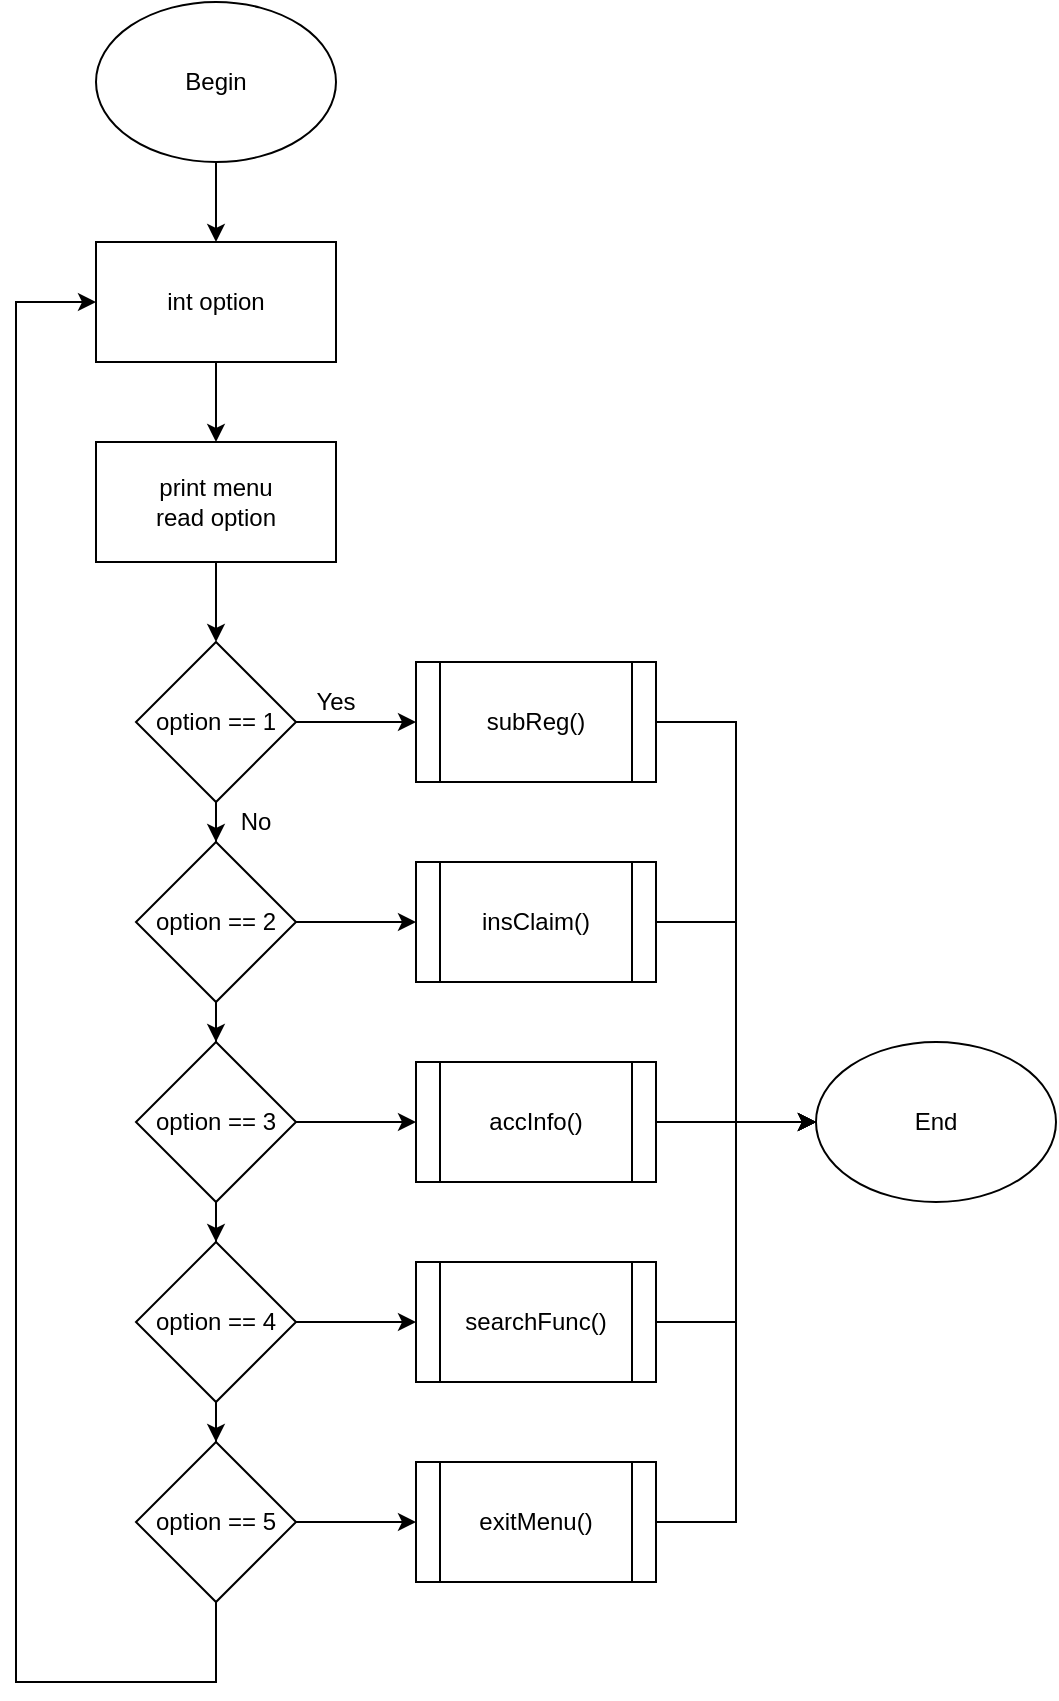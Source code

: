 <mxfile version="13.0.3" type="device"><diagram id="_0iqwf8EjC82LNxhLyO2" name="Page-1"><mxGraphModel dx="1422" dy="822" grid="1" gridSize="10" guides="1" tooltips="1" connect="1" arrows="1" fold="1" page="1" pageScale="1" pageWidth="850" pageHeight="1100" math="0" shadow="0"><root><mxCell id="0"/><mxCell id="1" parent="0"/><mxCell id="CFLe_kiqcFuqe4gZA5lS-3" value="" style="edgeStyle=orthogonalEdgeStyle;rounded=0;orthogonalLoop=1;jettySize=auto;html=1;" edge="1" parent="1" source="CFLe_kiqcFuqe4gZA5lS-1" target="CFLe_kiqcFuqe4gZA5lS-2"><mxGeometry relative="1" as="geometry"/></mxCell><mxCell id="CFLe_kiqcFuqe4gZA5lS-1" value="Begin" style="ellipse;whiteSpace=wrap;html=1;" vertex="1" parent="1"><mxGeometry x="120" y="40" width="120" height="80" as="geometry"/></mxCell><mxCell id="CFLe_kiqcFuqe4gZA5lS-5" value="" style="edgeStyle=orthogonalEdgeStyle;rounded=0;orthogonalLoop=1;jettySize=auto;html=1;" edge="1" parent="1" source="CFLe_kiqcFuqe4gZA5lS-2" target="CFLe_kiqcFuqe4gZA5lS-4"><mxGeometry relative="1" as="geometry"/></mxCell><mxCell id="CFLe_kiqcFuqe4gZA5lS-2" value="int option" style="rounded=0;whiteSpace=wrap;html=1;" vertex="1" parent="1"><mxGeometry x="120" y="160" width="120" height="60" as="geometry"/></mxCell><mxCell id="CFLe_kiqcFuqe4gZA5lS-7" value="" style="edgeStyle=orthogonalEdgeStyle;rounded=0;orthogonalLoop=1;jettySize=auto;html=1;" edge="1" parent="1" source="CFLe_kiqcFuqe4gZA5lS-4" target="CFLe_kiqcFuqe4gZA5lS-6"><mxGeometry relative="1" as="geometry"/></mxCell><mxCell id="CFLe_kiqcFuqe4gZA5lS-4" value="print menu&lt;br&gt;read option" style="rounded=0;whiteSpace=wrap;html=1;" vertex="1" parent="1"><mxGeometry x="120" y="260" width="120" height="60" as="geometry"/></mxCell><mxCell id="CFLe_kiqcFuqe4gZA5lS-9" value="" style="edgeStyle=orthogonalEdgeStyle;rounded=0;orthogonalLoop=1;jettySize=auto;html=1;" edge="1" parent="1" source="CFLe_kiqcFuqe4gZA5lS-6" target="CFLe_kiqcFuqe4gZA5lS-8"><mxGeometry relative="1" as="geometry"/></mxCell><mxCell id="CFLe_kiqcFuqe4gZA5lS-12" value="" style="edgeStyle=orthogonalEdgeStyle;rounded=0;orthogonalLoop=1;jettySize=auto;html=1;" edge="1" parent="1" source="CFLe_kiqcFuqe4gZA5lS-6" target="CFLe_kiqcFuqe4gZA5lS-11"><mxGeometry relative="1" as="geometry"/></mxCell><mxCell id="CFLe_kiqcFuqe4gZA5lS-6" value="option == 1" style="rhombus;whiteSpace=wrap;html=1;" vertex="1" parent="1"><mxGeometry x="140" y="360" width="80" height="80" as="geometry"/></mxCell><mxCell id="CFLe_kiqcFuqe4gZA5lS-34" style="edgeStyle=orthogonalEdgeStyle;rounded=0;orthogonalLoop=1;jettySize=auto;html=1;entryX=0;entryY=0.5;entryDx=0;entryDy=0;" edge="1" parent="1" source="CFLe_kiqcFuqe4gZA5lS-8" target="CFLe_kiqcFuqe4gZA5lS-33"><mxGeometry relative="1" as="geometry"/></mxCell><mxCell id="CFLe_kiqcFuqe4gZA5lS-8" value="subReg()" style="shape=process;whiteSpace=wrap;html=1;backgroundOutline=1;" vertex="1" parent="1"><mxGeometry x="280" y="370" width="120" height="60" as="geometry"/></mxCell><mxCell id="CFLe_kiqcFuqe4gZA5lS-35" style="edgeStyle=orthogonalEdgeStyle;rounded=0;orthogonalLoop=1;jettySize=auto;html=1;entryX=0;entryY=0.5;entryDx=0;entryDy=0;" edge="1" parent="1" source="CFLe_kiqcFuqe4gZA5lS-10" target="CFLe_kiqcFuqe4gZA5lS-33"><mxGeometry relative="1" as="geometry"/></mxCell><mxCell id="CFLe_kiqcFuqe4gZA5lS-10" value="insClaim()" style="shape=process;whiteSpace=wrap;html=1;backgroundOutline=1;" vertex="1" parent="1"><mxGeometry x="280" y="470" width="120" height="60" as="geometry"/></mxCell><mxCell id="CFLe_kiqcFuqe4gZA5lS-15" value="" style="edgeStyle=orthogonalEdgeStyle;rounded=0;orthogonalLoop=1;jettySize=auto;html=1;" edge="1" parent="1" source="CFLe_kiqcFuqe4gZA5lS-11" target="CFLe_kiqcFuqe4gZA5lS-10"><mxGeometry relative="1" as="geometry"/></mxCell><mxCell id="CFLe_kiqcFuqe4gZA5lS-20" value="" style="edgeStyle=orthogonalEdgeStyle;rounded=0;orthogonalLoop=1;jettySize=auto;html=1;" edge="1" parent="1" source="CFLe_kiqcFuqe4gZA5lS-11" target="CFLe_kiqcFuqe4gZA5lS-13"><mxGeometry relative="1" as="geometry"/></mxCell><mxCell id="CFLe_kiqcFuqe4gZA5lS-11" value="option == 2" style="rhombus;whiteSpace=wrap;html=1;" vertex="1" parent="1"><mxGeometry x="140" y="460" width="80" height="80" as="geometry"/></mxCell><mxCell id="CFLe_kiqcFuqe4gZA5lS-18" value="" style="edgeStyle=orthogonalEdgeStyle;rounded=0;orthogonalLoop=1;jettySize=auto;html=1;" edge="1" parent="1" source="CFLe_kiqcFuqe4gZA5lS-13" target="CFLe_kiqcFuqe4gZA5lS-16"><mxGeometry relative="1" as="geometry"/></mxCell><mxCell id="CFLe_kiqcFuqe4gZA5lS-21" value="" style="edgeStyle=orthogonalEdgeStyle;rounded=0;orthogonalLoop=1;jettySize=auto;html=1;" edge="1" parent="1" source="CFLe_kiqcFuqe4gZA5lS-13" target="CFLe_kiqcFuqe4gZA5lS-14"><mxGeometry relative="1" as="geometry"/></mxCell><mxCell id="CFLe_kiqcFuqe4gZA5lS-13" value="&lt;span&gt;option == 3&lt;/span&gt;" style="rhombus;whiteSpace=wrap;html=1;" vertex="1" parent="1"><mxGeometry x="140" y="560" width="80" height="80" as="geometry"/></mxCell><mxCell id="CFLe_kiqcFuqe4gZA5lS-19" value="" style="edgeStyle=orthogonalEdgeStyle;rounded=0;orthogonalLoop=1;jettySize=auto;html=1;" edge="1" parent="1" source="CFLe_kiqcFuqe4gZA5lS-14" target="CFLe_kiqcFuqe4gZA5lS-17"><mxGeometry relative="1" as="geometry"/></mxCell><mxCell id="CFLe_kiqcFuqe4gZA5lS-24" value="" style="edgeStyle=orthogonalEdgeStyle;rounded=0;orthogonalLoop=1;jettySize=auto;html=1;" edge="1" parent="1" source="CFLe_kiqcFuqe4gZA5lS-14" target="CFLe_kiqcFuqe4gZA5lS-23"><mxGeometry relative="1" as="geometry"/></mxCell><mxCell id="CFLe_kiqcFuqe4gZA5lS-14" value="&lt;span&gt;option == 4&lt;/span&gt;" style="rhombus;whiteSpace=wrap;html=1;" vertex="1" parent="1"><mxGeometry x="140" y="660" width="80" height="80" as="geometry"/></mxCell><mxCell id="CFLe_kiqcFuqe4gZA5lS-31" value="" style="edgeStyle=orthogonalEdgeStyle;rounded=0;orthogonalLoop=1;jettySize=auto;html=1;" edge="1" parent="1" source="CFLe_kiqcFuqe4gZA5lS-16"><mxGeometry relative="1" as="geometry"><mxPoint x="480" y="600" as="targetPoint"/></mxGeometry></mxCell><mxCell id="CFLe_kiqcFuqe4gZA5lS-16" value="accInfo()" style="shape=process;whiteSpace=wrap;html=1;backgroundOutline=1;" vertex="1" parent="1"><mxGeometry x="280" y="570" width="120" height="60" as="geometry"/></mxCell><mxCell id="CFLe_kiqcFuqe4gZA5lS-36" style="edgeStyle=orthogonalEdgeStyle;rounded=0;orthogonalLoop=1;jettySize=auto;html=1;entryX=0;entryY=0.5;entryDx=0;entryDy=0;" edge="1" parent="1" source="CFLe_kiqcFuqe4gZA5lS-17" target="CFLe_kiqcFuqe4gZA5lS-33"><mxGeometry relative="1" as="geometry"/></mxCell><mxCell id="CFLe_kiqcFuqe4gZA5lS-17" value="searchFunc()" style="shape=process;whiteSpace=wrap;html=1;backgroundOutline=1;" vertex="1" parent="1"><mxGeometry x="280" y="670" width="120" height="60" as="geometry"/></mxCell><mxCell id="CFLe_kiqcFuqe4gZA5lS-26" value="" style="edgeStyle=orthogonalEdgeStyle;rounded=0;orthogonalLoop=1;jettySize=auto;html=1;" edge="1" parent="1" source="CFLe_kiqcFuqe4gZA5lS-23" target="CFLe_kiqcFuqe4gZA5lS-25"><mxGeometry relative="1" as="geometry"/></mxCell><mxCell id="CFLe_kiqcFuqe4gZA5lS-27" style="edgeStyle=orthogonalEdgeStyle;rounded=0;orthogonalLoop=1;jettySize=auto;html=1;entryX=0;entryY=0.5;entryDx=0;entryDy=0;" edge="1" parent="1" source="CFLe_kiqcFuqe4gZA5lS-23" target="CFLe_kiqcFuqe4gZA5lS-2"><mxGeometry relative="1" as="geometry"><Array as="points"><mxPoint x="180" y="880"/><mxPoint x="80" y="880"/><mxPoint x="80" y="190"/></Array></mxGeometry></mxCell><mxCell id="CFLe_kiqcFuqe4gZA5lS-23" value="option == 5" style="rhombus;whiteSpace=wrap;html=1;" vertex="1" parent="1"><mxGeometry x="140" y="760" width="80" height="80" as="geometry"/></mxCell><mxCell id="CFLe_kiqcFuqe4gZA5lS-37" style="edgeStyle=orthogonalEdgeStyle;rounded=0;orthogonalLoop=1;jettySize=auto;html=1;entryX=0;entryY=0.5;entryDx=0;entryDy=0;" edge="1" parent="1" source="CFLe_kiqcFuqe4gZA5lS-25" target="CFLe_kiqcFuqe4gZA5lS-33"><mxGeometry relative="1" as="geometry"/></mxCell><mxCell id="CFLe_kiqcFuqe4gZA5lS-25" value="exitMenu()" style="shape=process;whiteSpace=wrap;html=1;backgroundOutline=1;" vertex="1" parent="1"><mxGeometry x="280" y="770" width="120" height="60" as="geometry"/></mxCell><mxCell id="CFLe_kiqcFuqe4gZA5lS-28" value="Yes" style="text;html=1;strokeColor=none;fillColor=none;align=center;verticalAlign=middle;whiteSpace=wrap;rounded=0;" vertex="1" parent="1"><mxGeometry x="220" y="380" width="40" height="20" as="geometry"/></mxCell><mxCell id="CFLe_kiqcFuqe4gZA5lS-29" value="No" style="text;html=1;strokeColor=none;fillColor=none;align=center;verticalAlign=middle;whiteSpace=wrap;rounded=0;" vertex="1" parent="1"><mxGeometry x="180" y="440" width="40" height="20" as="geometry"/></mxCell><mxCell id="CFLe_kiqcFuqe4gZA5lS-33" value="End" style="ellipse;whiteSpace=wrap;html=1;" vertex="1" parent="1"><mxGeometry x="480" y="560" width="120" height="80" as="geometry"/></mxCell></root></mxGraphModel></diagram></mxfile>